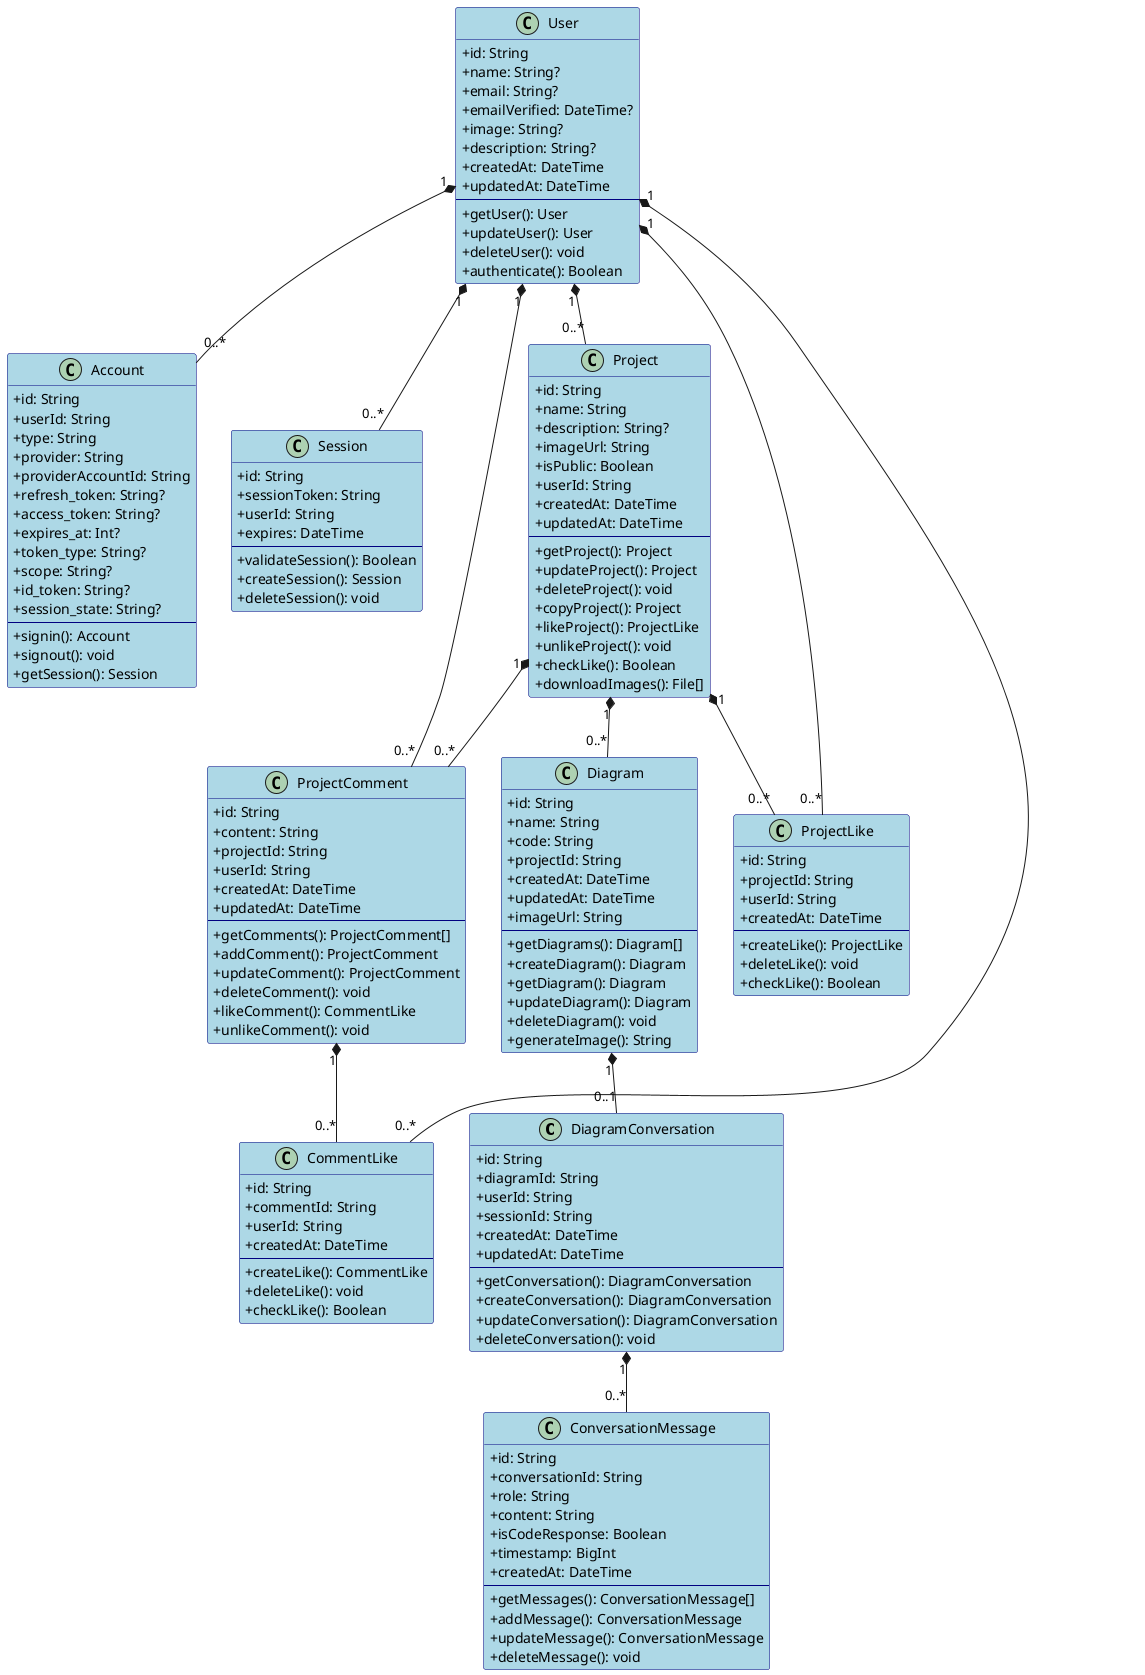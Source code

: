 @startuml
skinparam classAttributeIconSize 0
skinparam classBackgroundColor LightBlue
skinparam classBorderColor Navy
skinparam classFontColor Black
skinparam classFontSize 14

class DiagramConversation {
    + id: String
    + diagramId: String
    + userId: String
    + sessionId: String
    + createdAt: DateTime
    + updatedAt: DateTime
    --
    + getConversation(): DiagramConversation
    + createConversation(): DiagramConversation
    + updateConversation(): DiagramConversation
    + deleteConversation(): void
}

class ConversationMessage {
    + id: String
    + conversationId: String
    + role: String
    + content: String
    + isCodeResponse: Boolean
    + timestamp: BigInt
    + createdAt: DateTime
    --
    + getMessages(): ConversationMessage[]
    + addMessage(): ConversationMessage
    + updateMessage(): ConversationMessage
    + deleteMessage(): void
}

class Account {
    + id: String
    + userId: String
    + type: String
    + provider: String
    + providerAccountId: String
    + refresh_token: String?
    + access_token: String?
    + expires_at: Int?
    + token_type: String?
    + scope: String?
    + id_token: String?
    + session_state: String?
    --
    + signin(): Account
    + signout(): void
    + getSession(): Session
}

class Session {
    + id: String
    + sessionToken: String
    + userId: String
    + expires: DateTime
    --
    + validateSession(): Boolean
    + createSession(): Session
    + deleteSession(): void
}

class User {
    + id: String
    + name: String?
    + email: String?
    + emailVerified: DateTime?
    + image: String?
    + description: String?
    + createdAt: DateTime
    + updatedAt: DateTime
    --
    + getUser(): User
    + updateUser(): User
    + deleteUser(): void
    + authenticate(): Boolean
}

class Project {
    + id: String
    + name: String
    + description: String?
    + imageUrl: String
    + isPublic: Boolean
    + userId: String
    + createdAt: DateTime
    + updatedAt: DateTime
    --
    + getProject(): Project
    + updateProject(): Project
    + deleteProject(): void
    + copyProject(): Project
    + likeProject(): ProjectLike
    + unlikeProject(): void
    + checkLike(): Boolean
    + downloadImages(): File[]
}

class Diagram {
    + id: String
    + name: String
    + code: String
    + projectId: String
    + createdAt: DateTime
    + updatedAt: DateTime
    + imageUrl: String
    --
    + getDiagrams(): Diagram[]
    + createDiagram(): Diagram
    + getDiagram(): Diagram
    + updateDiagram(): Diagram
    + deleteDiagram(): void
    + generateImage(): String
}

class ProjectComment {
    + id: String
    + content: String
    + projectId: String
    + userId: String
    + createdAt: DateTime
    + updatedAt: DateTime
    --
    + getComments(): ProjectComment[]
    + addComment(): ProjectComment
    + updateComment(): ProjectComment
    + deleteComment(): void
    + likeComment(): CommentLike
    + unlikeComment(): void
}

class ProjectLike {
    + id: String
    + projectId: String
    + userId: String
    + createdAt: DateTime
    --
    + createLike(): ProjectLike
    + deleteLike(): void
    + checkLike(): Boolean
}

class CommentLike {
    + id: String
    + commentId: String
    + userId: String
    + createdAt: DateTime
    --
    + createLike(): CommentLike
    + deleteLike(): void
    + checkLike(): Boolean
}

' Relationships based on Prisma schema
User "1" *-- "0..*" Account
User "1" *-- "0..*" Session
User "1" *-- "0..*" Project
User "1" *-- "0..*" ProjectComment
User "1" *-- "0..*" ProjectLike
User "1" *-- "0..*" CommentLike

Project "1" *-- "0..*" Diagram
Project "1" *-- "0..*" ProjectComment
Project "1" *-- "0..*" ProjectLike

DiagramConversation "1" *-- "0..*" ConversationMessage
Diagram "1" *-- "0..1" DiagramConversation

ProjectComment "1" *-- "0..*" CommentLike

@enduml